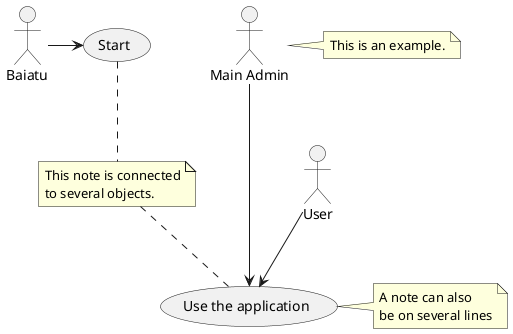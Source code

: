 @startuml
'https://plantuml.com/use-case-diagram

:Main Admin: as Admin
(Use the application) as (Use)

Baiatu -> (Start)
User --> (Use)

Admin ---> (Use)

note right of Admin : This is an example.

note right of (Use)
A note can also
be on several lines
end note

note "This note is connected\nto several objects." as N2
(Start) .. N2
N2 .. (Use)
@enduml